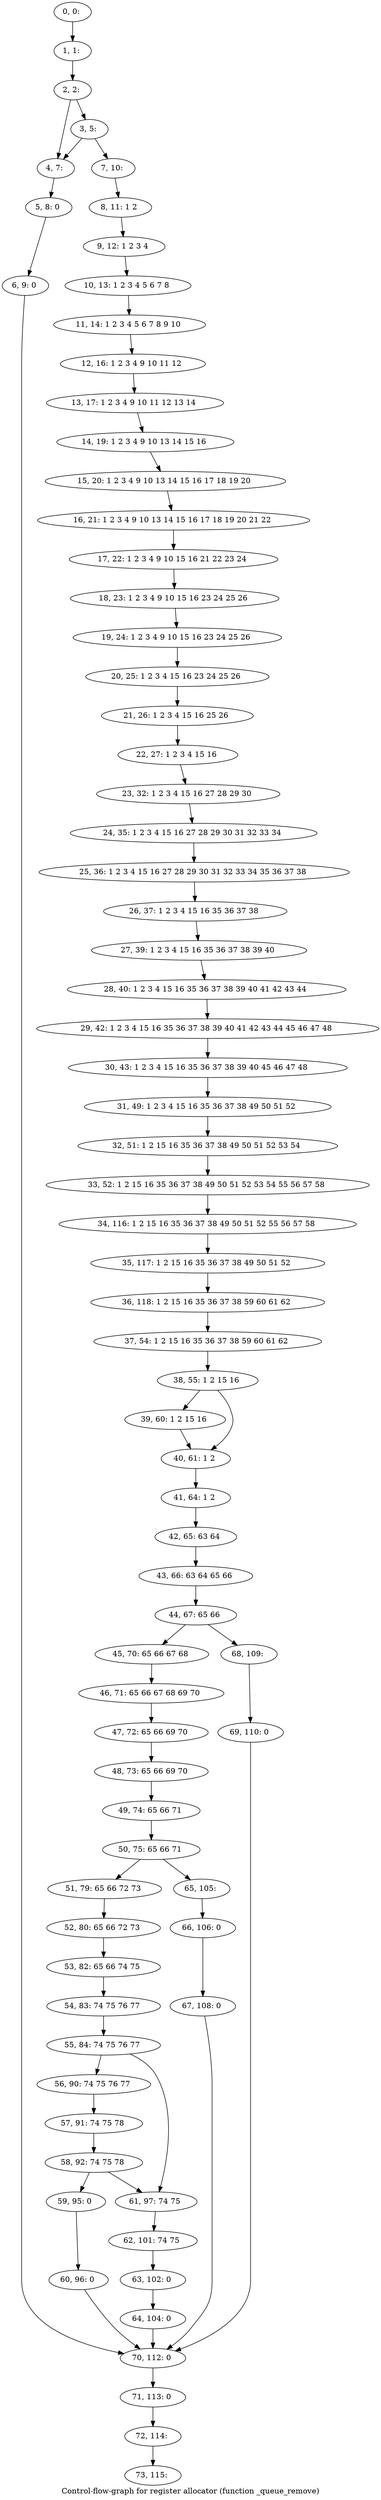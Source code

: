 digraph G {
graph [label="Control-flow-graph for register allocator (function _queue_remove)"]
0[label="0, 0: "];
1[label="1, 1: "];
2[label="2, 2: "];
3[label="3, 5: "];
4[label="4, 7: "];
5[label="5, 8: 0 "];
6[label="6, 9: 0 "];
7[label="7, 10: "];
8[label="8, 11: 1 2 "];
9[label="9, 12: 1 2 3 4 "];
10[label="10, 13: 1 2 3 4 5 6 7 8 "];
11[label="11, 14: 1 2 3 4 5 6 7 8 9 10 "];
12[label="12, 16: 1 2 3 4 9 10 11 12 "];
13[label="13, 17: 1 2 3 4 9 10 11 12 13 14 "];
14[label="14, 19: 1 2 3 4 9 10 13 14 15 16 "];
15[label="15, 20: 1 2 3 4 9 10 13 14 15 16 17 18 19 20 "];
16[label="16, 21: 1 2 3 4 9 10 13 14 15 16 17 18 19 20 21 22 "];
17[label="17, 22: 1 2 3 4 9 10 15 16 21 22 23 24 "];
18[label="18, 23: 1 2 3 4 9 10 15 16 23 24 25 26 "];
19[label="19, 24: 1 2 3 4 9 10 15 16 23 24 25 26 "];
20[label="20, 25: 1 2 3 4 15 16 23 24 25 26 "];
21[label="21, 26: 1 2 3 4 15 16 25 26 "];
22[label="22, 27: 1 2 3 4 15 16 "];
23[label="23, 32: 1 2 3 4 15 16 27 28 29 30 "];
24[label="24, 35: 1 2 3 4 15 16 27 28 29 30 31 32 33 34 "];
25[label="25, 36: 1 2 3 4 15 16 27 28 29 30 31 32 33 34 35 36 37 38 "];
26[label="26, 37: 1 2 3 4 15 16 35 36 37 38 "];
27[label="27, 39: 1 2 3 4 15 16 35 36 37 38 39 40 "];
28[label="28, 40: 1 2 3 4 15 16 35 36 37 38 39 40 41 42 43 44 "];
29[label="29, 42: 1 2 3 4 15 16 35 36 37 38 39 40 41 42 43 44 45 46 47 48 "];
30[label="30, 43: 1 2 3 4 15 16 35 36 37 38 39 40 45 46 47 48 "];
31[label="31, 49: 1 2 3 4 15 16 35 36 37 38 49 50 51 52 "];
32[label="32, 51: 1 2 15 16 35 36 37 38 49 50 51 52 53 54 "];
33[label="33, 52: 1 2 15 16 35 36 37 38 49 50 51 52 53 54 55 56 57 58 "];
34[label="34, 116: 1 2 15 16 35 36 37 38 49 50 51 52 55 56 57 58 "];
35[label="35, 117: 1 2 15 16 35 36 37 38 49 50 51 52 "];
36[label="36, 118: 1 2 15 16 35 36 37 38 59 60 61 62 "];
37[label="37, 54: 1 2 15 16 35 36 37 38 59 60 61 62 "];
38[label="38, 55: 1 2 15 16 "];
39[label="39, 60: 1 2 15 16 "];
40[label="40, 61: 1 2 "];
41[label="41, 64: 1 2 "];
42[label="42, 65: 63 64 "];
43[label="43, 66: 63 64 65 66 "];
44[label="44, 67: 65 66 "];
45[label="45, 70: 65 66 67 68 "];
46[label="46, 71: 65 66 67 68 69 70 "];
47[label="47, 72: 65 66 69 70 "];
48[label="48, 73: 65 66 69 70 "];
49[label="49, 74: 65 66 71 "];
50[label="50, 75: 65 66 71 "];
51[label="51, 79: 65 66 72 73 "];
52[label="52, 80: 65 66 72 73 "];
53[label="53, 82: 65 66 74 75 "];
54[label="54, 83: 74 75 76 77 "];
55[label="55, 84: 74 75 76 77 "];
56[label="56, 90: 74 75 76 77 "];
57[label="57, 91: 74 75 78 "];
58[label="58, 92: 74 75 78 "];
59[label="59, 95: 0 "];
60[label="60, 96: 0 "];
61[label="61, 97: 74 75 "];
62[label="62, 101: 74 75 "];
63[label="63, 102: 0 "];
64[label="64, 104: 0 "];
65[label="65, 105: "];
66[label="66, 106: 0 "];
67[label="67, 108: 0 "];
68[label="68, 109: "];
69[label="69, 110: 0 "];
70[label="70, 112: 0 "];
71[label="71, 113: 0 "];
72[label="72, 114: "];
73[label="73, 115: "];
0->1 ;
1->2 ;
2->3 ;
2->4 ;
3->4 ;
3->7 ;
4->5 ;
5->6 ;
6->70 ;
7->8 ;
8->9 ;
9->10 ;
10->11 ;
11->12 ;
12->13 ;
13->14 ;
14->15 ;
15->16 ;
16->17 ;
17->18 ;
18->19 ;
19->20 ;
20->21 ;
21->22 ;
22->23 ;
23->24 ;
24->25 ;
25->26 ;
26->27 ;
27->28 ;
28->29 ;
29->30 ;
30->31 ;
31->32 ;
32->33 ;
33->34 ;
34->35 ;
35->36 ;
36->37 ;
37->38 ;
38->39 ;
38->40 ;
39->40 ;
40->41 ;
41->42 ;
42->43 ;
43->44 ;
44->45 ;
44->68 ;
45->46 ;
46->47 ;
47->48 ;
48->49 ;
49->50 ;
50->51 ;
50->65 ;
51->52 ;
52->53 ;
53->54 ;
54->55 ;
55->56 ;
55->61 ;
56->57 ;
57->58 ;
58->59 ;
58->61 ;
59->60 ;
60->70 ;
61->62 ;
62->63 ;
63->64 ;
64->70 ;
65->66 ;
66->67 ;
67->70 ;
68->69 ;
69->70 ;
70->71 ;
71->72 ;
72->73 ;
}
